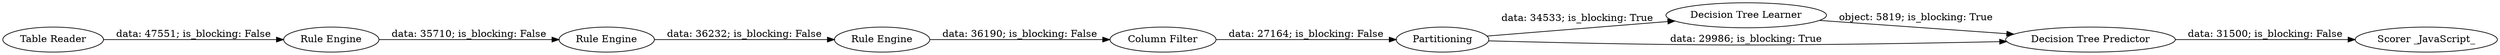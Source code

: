 digraph {
	"-2345263334219945428_2" [label="Table Reader"]
	"-2345263334219945428_31" [label="Column Filter"]
	"-2345263334219945428_30" [label="Rule Engine"]
	"-8095513036910513170_34" [label="Scorer _JavaScript_"]
	"-8095513036910513170_32" [label="Decision Tree Learner"]
	"-8095513036910513170_33" [label="Decision Tree Predictor"]
	"-8095513036910513170_29" [label=Partitioning]
	"-2345263334219945428_36" [label="Rule Engine"]
	"-2345263334219945428_35" [label="Rule Engine"]
	"-8095513036910513170_33" -> "-8095513036910513170_34" [label="data: 31500; is_blocking: False"]
	"-2345263334219945428_31" -> "-8095513036910513170_29" [label="data: 27164; is_blocking: False"]
	"-8095513036910513170_32" -> "-8095513036910513170_33" [label="object: 5819; is_blocking: True"]
	"-2345263334219945428_2" -> "-2345263334219945428_30" [label="data: 47551; is_blocking: False"]
	"-2345263334219945428_36" -> "-2345263334219945428_31" [label="data: 36190; is_blocking: False"]
	"-8095513036910513170_29" -> "-8095513036910513170_33" [label="data: 29986; is_blocking: True"]
	"-8095513036910513170_29" -> "-8095513036910513170_32" [label="data: 34533; is_blocking: True"]
	"-2345263334219945428_35" -> "-2345263334219945428_36" [label="data: 36232; is_blocking: False"]
	"-2345263334219945428_30" -> "-2345263334219945428_35" [label="data: 35710; is_blocking: False"]
	rankdir=LR
}
